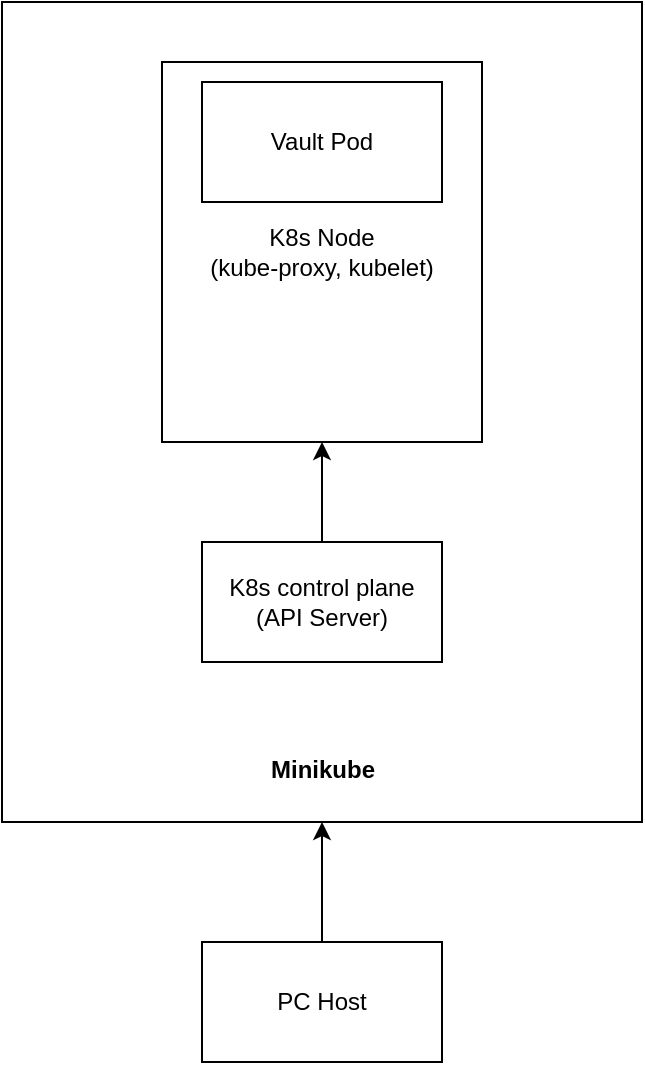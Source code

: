 <mxfile version="20.6.0" type="github">
  <diagram id="s6Z3j3K5cMecRegIlLnc" name="Страница 1">
    <mxGraphModel dx="1422" dy="786" grid="1" gridSize="10" guides="1" tooltips="1" connect="1" arrows="1" fold="1" page="1" pageScale="1" pageWidth="827" pageHeight="1169" math="0" shadow="0">
      <root>
        <mxCell id="0" />
        <mxCell id="1" parent="0" />
        <mxCell id="z5t8YFmsFLCqDmrPZ75e-1" value="" style="rounded=0;whiteSpace=wrap;html=1;" parent="1" vertex="1">
          <mxGeometry x="240" y="290" width="320" height="410" as="geometry" />
        </mxCell>
        <mxCell id="z5t8YFmsFLCqDmrPZ75e-4" value="K8s control plane&lt;br&gt;(API Server)" style="rounded=0;whiteSpace=wrap;html=1;" parent="1" vertex="1">
          <mxGeometry x="340" y="560" width="120" height="60" as="geometry" />
        </mxCell>
        <mxCell id="z5t8YFmsFLCqDmrPZ75e-5" value="" style="endArrow=classic;html=1;rounded=0;exitX=0.5;exitY=0;exitDx=0;exitDy=0;" parent="1" source="z5t8YFmsFLCqDmrPZ75e-4" target="z5t8YFmsFLCqDmrPZ75e-6" edge="1">
          <mxGeometry width="50" height="50" relative="1" as="geometry">
            <mxPoint x="390" y="430" as="sourcePoint" />
            <mxPoint x="400" y="480" as="targetPoint" />
          </mxGeometry>
        </mxCell>
        <mxCell id="z5t8YFmsFLCqDmrPZ75e-6" value="K8s Node&lt;br&gt;(kube-proxy, kubelet)" style="rounded=0;whiteSpace=wrap;html=1;" parent="1" vertex="1">
          <mxGeometry x="320" y="320" width="160" height="190" as="geometry" />
        </mxCell>
        <mxCell id="z5t8YFmsFLCqDmrPZ75e-8" value="Vault Pod" style="rounded=0;whiteSpace=wrap;html=1;" parent="1" vertex="1">
          <mxGeometry x="340" y="330" width="120" height="60" as="geometry" />
        </mxCell>
        <mxCell id="vDAgf8hyyaeTgT20N77C-1" value="PC Host" style="rounded=0;whiteSpace=wrap;html=1;" vertex="1" parent="1">
          <mxGeometry x="340" y="760" width="120" height="60" as="geometry" />
        </mxCell>
        <mxCell id="vDAgf8hyyaeTgT20N77C-2" value="" style="endArrow=classic;html=1;rounded=0;exitX=0.5;exitY=0;exitDx=0;exitDy=0;" edge="1" parent="1" source="vDAgf8hyyaeTgT20N77C-1" target="z5t8YFmsFLCqDmrPZ75e-1">
          <mxGeometry width="50" height="50" relative="1" as="geometry">
            <mxPoint x="390" y="630" as="sourcePoint" />
            <mxPoint x="440" y="580" as="targetPoint" />
          </mxGeometry>
        </mxCell>
        <mxCell id="vDAgf8hyyaeTgT20N77C-4" value="&lt;font style=&quot;font-size: 12px;&quot;&gt;Minikube&lt;/font&gt;" style="text;strokeColor=none;fillColor=none;html=1;fontSize=24;fontStyle=1;verticalAlign=middle;align=center;" vertex="1" parent="1">
          <mxGeometry x="350" y="650" width="100" height="40" as="geometry" />
        </mxCell>
      </root>
    </mxGraphModel>
  </diagram>
</mxfile>
